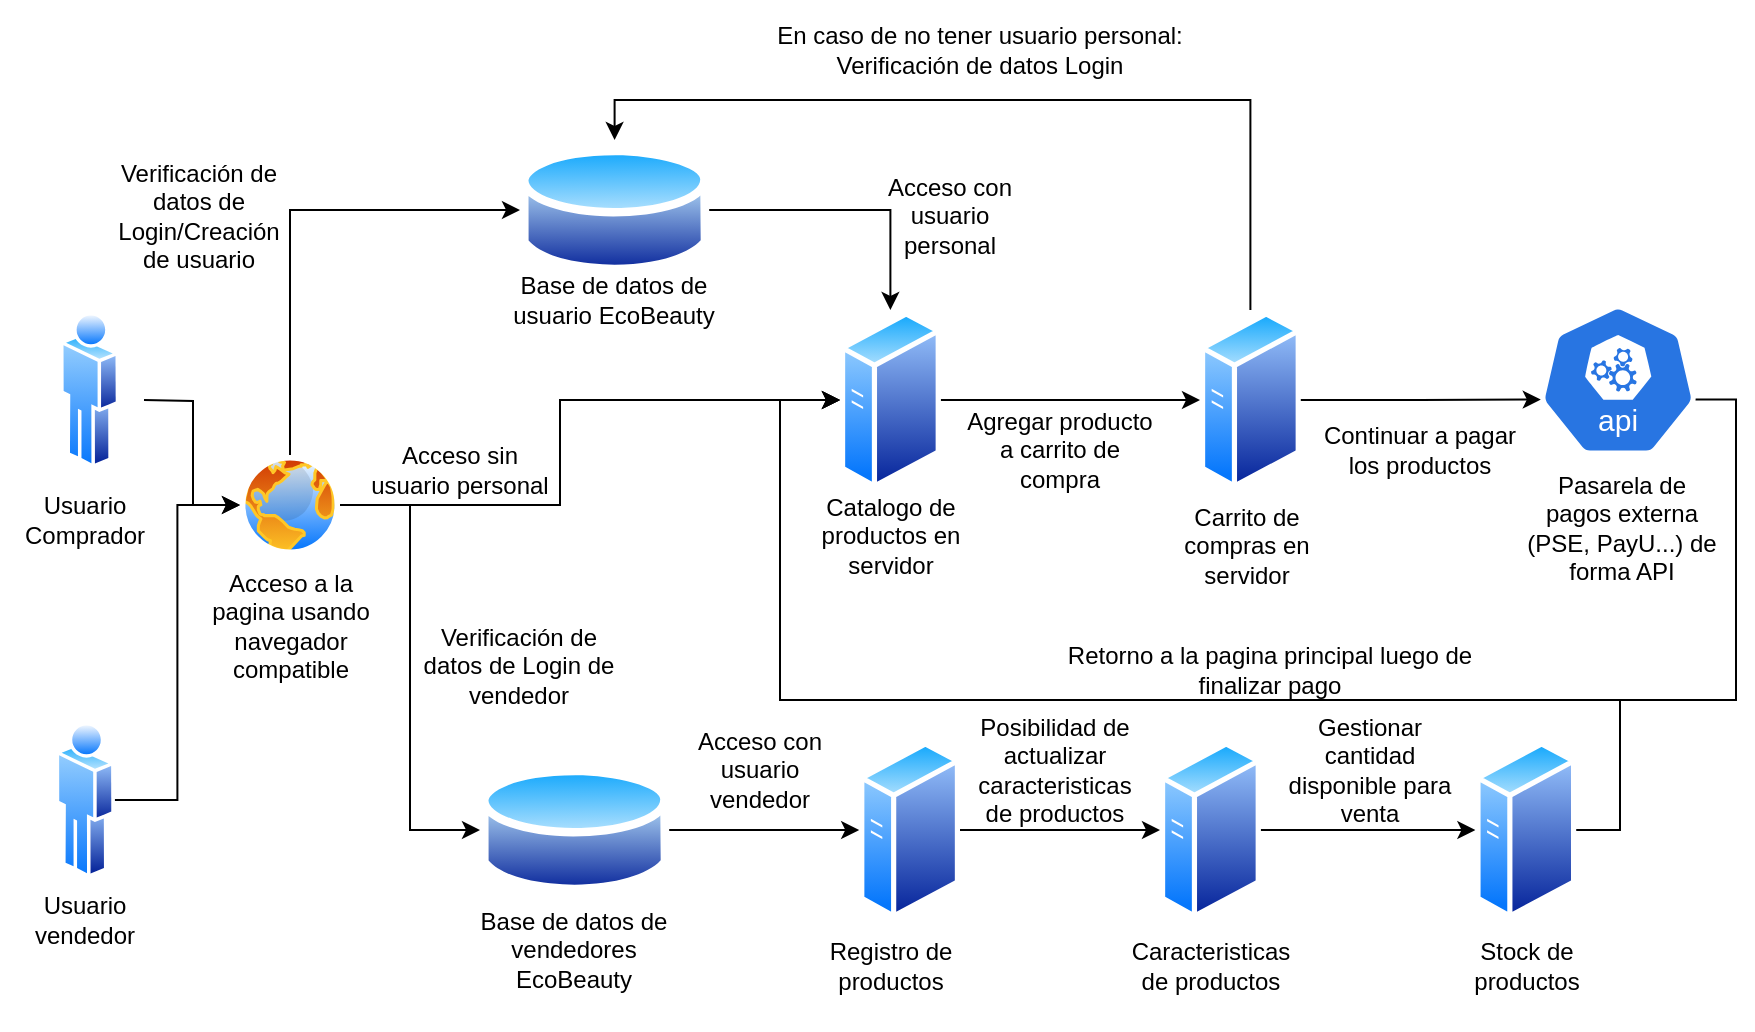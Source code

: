 <mxfile version="24.7.12">
  <diagram name="Página-1" id="nehQRSaaWdTqXfSK2OzD">
    <mxGraphModel dx="989" dy="509" grid="1" gridSize="10" guides="1" tooltips="1" connect="1" arrows="1" fold="1" page="1" pageScale="1" pageWidth="1600" pageHeight="900" math="0" shadow="0">
      <root>
        <mxCell id="0" />
        <mxCell id="1" parent="0" />
        <mxCell id="FzNs44bOUMKgveXjWyH8-17" style="edgeStyle=orthogonalEdgeStyle;rounded=0;orthogonalLoop=1;jettySize=auto;html=1;exitX=1;exitY=0.5;exitDx=0;exitDy=0;entryX=0.5;entryY=0;entryDx=0;entryDy=0;" parent="1" source="FzNs44bOUMKgveXjWyH8-1" target="FzNs44bOUMKgveXjWyH8-4" edge="1">
          <mxGeometry relative="1" as="geometry" />
        </mxCell>
        <mxCell id="FzNs44bOUMKgveXjWyH8-1" value="" style="image;aspect=fixed;perimeter=ellipsePerimeter;html=1;align=center;shadow=0;dashed=0;spacingTop=3;image=img/lib/active_directory/database.svg;" parent="1" vertex="1">
          <mxGeometry x="510" y="190" width="94.6" height="70" as="geometry" />
        </mxCell>
        <mxCell id="FzNs44bOUMKgveXjWyH8-10" style="edgeStyle=orthogonalEdgeStyle;rounded=0;orthogonalLoop=1;jettySize=auto;html=1;entryX=0;entryY=0.5;entryDx=0;entryDy=0;" parent="1" target="FzNs44bOUMKgveXjWyH8-3" edge="1">
          <mxGeometry relative="1" as="geometry">
            <mxPoint x="322" y="320" as="sourcePoint" />
          </mxGeometry>
        </mxCell>
        <mxCell id="FzNs44bOUMKgveXjWyH8-13" style="edgeStyle=orthogonalEdgeStyle;rounded=0;orthogonalLoop=1;jettySize=auto;html=1;exitX=0.5;exitY=0;exitDx=0;exitDy=0;entryX=0;entryY=0.5;entryDx=0;entryDy=0;" parent="1" source="FzNs44bOUMKgveXjWyH8-3" target="FzNs44bOUMKgveXjWyH8-1" edge="1">
          <mxGeometry relative="1" as="geometry" />
        </mxCell>
        <mxCell id="FzNs44bOUMKgveXjWyH8-16" style="edgeStyle=orthogonalEdgeStyle;rounded=0;orthogonalLoop=1;jettySize=auto;html=1;entryX=0;entryY=0.5;entryDx=0;entryDy=0;" parent="1" source="FzNs44bOUMKgveXjWyH8-3" target="FzNs44bOUMKgveXjWyH8-4" edge="1">
          <mxGeometry relative="1" as="geometry">
            <Array as="points">
              <mxPoint x="530" y="373" />
              <mxPoint x="530" y="320" />
            </Array>
          </mxGeometry>
        </mxCell>
        <mxCell id="rhcY5rPuV-et-r248PsS-8" style="edgeStyle=orthogonalEdgeStyle;rounded=0;orthogonalLoop=1;jettySize=auto;html=1;exitX=1;exitY=0.5;exitDx=0;exitDy=0;entryX=0;entryY=0.5;entryDx=0;entryDy=0;" edge="1" parent="1" source="FzNs44bOUMKgveXjWyH8-3" target="rhcY5rPuV-et-r248PsS-7">
          <mxGeometry relative="1" as="geometry" />
        </mxCell>
        <mxCell id="FzNs44bOUMKgveXjWyH8-3" value="" style="image;aspect=fixed;perimeter=ellipsePerimeter;html=1;align=center;shadow=0;dashed=0;spacingTop=3;image=img/lib/active_directory/internet_globe.svg;" parent="1" vertex="1">
          <mxGeometry x="370" y="347.5" width="50" height="50" as="geometry" />
        </mxCell>
        <mxCell id="FzNs44bOUMKgveXjWyH8-26" style="edgeStyle=orthogonalEdgeStyle;rounded=0;orthogonalLoop=1;jettySize=auto;html=1;entryX=0;entryY=0.5;entryDx=0;entryDy=0;" parent="1" source="FzNs44bOUMKgveXjWyH8-4" target="FzNs44bOUMKgveXjWyH8-24" edge="1">
          <mxGeometry relative="1" as="geometry" />
        </mxCell>
        <mxCell id="FzNs44bOUMKgveXjWyH8-4" value="" style="image;aspect=fixed;perimeter=ellipsePerimeter;html=1;align=center;shadow=0;dashed=0;spacingTop=3;image=img/lib/active_directory/generic_server.svg;" parent="1" vertex="1">
          <mxGeometry x="670" y="275" width="50.4" height="90" as="geometry" />
        </mxCell>
        <mxCell id="FzNs44bOUMKgveXjWyH8-5" value="" style="image;aspect=fixed;perimeter=ellipsePerimeter;html=1;align=center;shadow=0;dashed=0;spacingTop=3;image=img/lib/active_directory/user.svg;" parent="1" vertex="1">
          <mxGeometry x="280" y="275" width="29.6" height="80" as="geometry" />
        </mxCell>
        <mxCell id="FzNs44bOUMKgveXjWyH8-7" value="Usuario&lt;br&gt;Comprador" style="text;html=1;align=center;verticalAlign=middle;whiteSpace=wrap;rounded=0;" parent="1" vertex="1">
          <mxGeometry x="250" y="360" width="85.2" height="40" as="geometry" />
        </mxCell>
        <mxCell id="FzNs44bOUMKgveXjWyH8-11" value="Acceso a la pagina usando navegador compatible" style="text;html=1;align=center;verticalAlign=middle;whiteSpace=wrap;rounded=0;" parent="1" vertex="1">
          <mxGeometry x="351.7" y="400" width="86.6" height="65" as="geometry" />
        </mxCell>
        <mxCell id="FzNs44bOUMKgveXjWyH8-14" value="Base de datos de usuario EcoBeauty" style="text;html=1;align=center;verticalAlign=middle;whiteSpace=wrap;rounded=0;" parent="1" vertex="1">
          <mxGeometry x="502.3" y="250" width="110" height="40" as="geometry" />
        </mxCell>
        <mxCell id="FzNs44bOUMKgveXjWyH8-15" value="Verificación de datos de Login/Creación de usuario" style="text;html=1;align=center;verticalAlign=middle;whiteSpace=wrap;rounded=0;" parent="1" vertex="1">
          <mxGeometry x="300" y="195" width="98.6" height="65" as="geometry" />
        </mxCell>
        <mxCell id="FzNs44bOUMKgveXjWyH8-18" value="Acceso con usuario personal" style="text;html=1;align=center;verticalAlign=middle;whiteSpace=wrap;rounded=0;" parent="1" vertex="1">
          <mxGeometry x="680" y="195" width="90" height="65" as="geometry" />
        </mxCell>
        <mxCell id="FzNs44bOUMKgveXjWyH8-19" value="Acceso sin usuario personal" style="text;html=1;align=center;verticalAlign=middle;whiteSpace=wrap;rounded=0;" parent="1" vertex="1">
          <mxGeometry x="430" y="330" width="100" height="50" as="geometry" />
        </mxCell>
        <mxCell id="FzNs44bOUMKgveXjWyH8-20" value="Catalogo de productos en servidor" style="text;html=1;align=center;verticalAlign=middle;whiteSpace=wrap;rounded=0;" parent="1" vertex="1">
          <mxGeometry x="651.9" y="355" width="86.6" height="65" as="geometry" />
        </mxCell>
        <mxCell id="FzNs44bOUMKgveXjWyH8-35" style="edgeStyle=orthogonalEdgeStyle;rounded=0;orthogonalLoop=1;jettySize=auto;html=1;exitX=0.995;exitY=0.63;exitDx=0;exitDy=0;exitPerimeter=0;entryX=0;entryY=0.5;entryDx=0;entryDy=0;" parent="1" source="FzNs44bOUMKgveXjWyH8-23" target="FzNs44bOUMKgveXjWyH8-4" edge="1">
          <mxGeometry relative="1" as="geometry">
            <Array as="points">
              <mxPoint x="1118" y="320" />
              <mxPoint x="1118" y="470" />
              <mxPoint x="640" y="470" />
              <mxPoint x="640" y="320" />
            </Array>
          </mxGeometry>
        </mxCell>
        <mxCell id="FzNs44bOUMKgveXjWyH8-23" value="" style="aspect=fixed;sketch=0;html=1;dashed=0;whitespace=wrap;verticalLabelPosition=bottom;verticalAlign=top;fillColor=#2875E2;strokeColor=#ffffff;points=[[0.005,0.63,0],[0.1,0.2,0],[0.9,0.2,0],[0.5,0,0],[0.995,0.63,0],[0.72,0.99,0],[0.5,1,0],[0.28,0.99,0]];shape=mxgraph.kubernetes.icon2;kubernetesLabel=1;prIcon=api" parent="1" vertex="1">
          <mxGeometry x="1020" y="272.5" width="78.13" height="75" as="geometry" />
        </mxCell>
        <mxCell id="FzNs44bOUMKgveXjWyH8-31" style="edgeStyle=orthogonalEdgeStyle;rounded=0;orthogonalLoop=1;jettySize=auto;html=1;exitX=0.5;exitY=0;exitDx=0;exitDy=0;entryX=0.5;entryY=0;entryDx=0;entryDy=0;" parent="1" source="FzNs44bOUMKgveXjWyH8-24" target="FzNs44bOUMKgveXjWyH8-1" edge="1">
          <mxGeometry relative="1" as="geometry" />
        </mxCell>
        <mxCell id="FzNs44bOUMKgveXjWyH8-24" value="" style="image;aspect=fixed;perimeter=ellipsePerimeter;html=1;align=center;shadow=0;dashed=0;spacingTop=3;image=img/lib/active_directory/generic_server.svg;" parent="1" vertex="1">
          <mxGeometry x="850" y="275" width="50.4" height="90" as="geometry" />
        </mxCell>
        <mxCell id="FzNs44bOUMKgveXjWyH8-25" value="Carrito de compras en servidor" style="text;html=1;align=center;verticalAlign=middle;whiteSpace=wrap;rounded=0;" parent="1" vertex="1">
          <mxGeometry x="830" y="360" width="86.6" height="65" as="geometry" />
        </mxCell>
        <mxCell id="FzNs44bOUMKgveXjWyH8-27" value="Agregar producto a carrito de compra" style="text;html=1;align=center;verticalAlign=middle;whiteSpace=wrap;rounded=0;" parent="1" vertex="1">
          <mxGeometry x="730" y="320" width="100" height="50" as="geometry" />
        </mxCell>
        <mxCell id="FzNs44bOUMKgveXjWyH8-30" style="edgeStyle=orthogonalEdgeStyle;rounded=0;orthogonalLoop=1;jettySize=auto;html=1;exitX=1;exitY=0.5;exitDx=0;exitDy=0;entryX=0.005;entryY=0.63;entryDx=0;entryDy=0;entryPerimeter=0;" parent="1" source="FzNs44bOUMKgveXjWyH8-24" target="FzNs44bOUMKgveXjWyH8-23" edge="1">
          <mxGeometry relative="1" as="geometry" />
        </mxCell>
        <mxCell id="FzNs44bOUMKgveXjWyH8-32" value="En caso de no tener usuario personal: Verificación de datos Login" style="text;html=1;align=center;verticalAlign=middle;whiteSpace=wrap;rounded=0;" parent="1" vertex="1">
          <mxGeometry x="630" y="120" width="220" height="50" as="geometry" />
        </mxCell>
        <mxCell id="FzNs44bOUMKgveXjWyH8-33" value="Continuar a pagar los productos" style="text;html=1;align=center;verticalAlign=middle;whiteSpace=wrap;rounded=0;" parent="1" vertex="1">
          <mxGeometry x="910" y="320" width="100" height="50" as="geometry" />
        </mxCell>
        <mxCell id="FzNs44bOUMKgveXjWyH8-34" value="Pasarela de pagos externa&lt;div&gt;(PSE, PayU...) de forma API&lt;/div&gt;" style="text;html=1;align=center;verticalAlign=middle;whiteSpace=wrap;rounded=0;" parent="1" vertex="1">
          <mxGeometry x="1011.53" y="347.5" width="98.47" height="72.5" as="geometry" />
        </mxCell>
        <mxCell id="FzNs44bOUMKgveXjWyH8-36" value="Retorno a la pagina principal luego de finalizar pago" style="text;html=1;align=center;verticalAlign=middle;whiteSpace=wrap;rounded=0;" parent="1" vertex="1">
          <mxGeometry x="770" y="430" width="230" height="50" as="geometry" />
        </mxCell>
        <mxCell id="rhcY5rPuV-et-r248PsS-3" style="edgeStyle=orthogonalEdgeStyle;rounded=0;orthogonalLoop=1;jettySize=auto;html=1;exitX=1;exitY=0.5;exitDx=0;exitDy=0;entryX=0;entryY=0.5;entryDx=0;entryDy=0;" edge="1" parent="1" source="rhcY5rPuV-et-r248PsS-1" target="FzNs44bOUMKgveXjWyH8-3">
          <mxGeometry relative="1" as="geometry" />
        </mxCell>
        <mxCell id="rhcY5rPuV-et-r248PsS-1" value="" style="image;aspect=fixed;perimeter=ellipsePerimeter;html=1;align=center;shadow=0;dashed=0;spacingTop=3;image=img/lib/active_directory/user.svg;" vertex="1" parent="1">
          <mxGeometry x="277.8" y="480" width="29.6" height="80" as="geometry" />
        </mxCell>
        <mxCell id="rhcY5rPuV-et-r248PsS-2" value="Usuario vendedor" style="text;html=1;align=center;verticalAlign=middle;whiteSpace=wrap;rounded=0;" vertex="1" parent="1">
          <mxGeometry x="250" y="560" width="85.2" height="40" as="geometry" />
        </mxCell>
        <mxCell id="rhcY5rPuV-et-r248PsS-13" style="edgeStyle=orthogonalEdgeStyle;rounded=0;orthogonalLoop=1;jettySize=auto;html=1;exitX=1;exitY=0.5;exitDx=0;exitDy=0;entryX=0;entryY=0.5;entryDx=0;entryDy=0;" edge="1" parent="1" source="rhcY5rPuV-et-r248PsS-5" target="rhcY5rPuV-et-r248PsS-12">
          <mxGeometry relative="1" as="geometry" />
        </mxCell>
        <mxCell id="rhcY5rPuV-et-r248PsS-5" value="" style="image;aspect=fixed;perimeter=ellipsePerimeter;html=1;align=center;shadow=0;dashed=0;spacingTop=3;image=img/lib/active_directory/generic_server.svg;" vertex="1" parent="1">
          <mxGeometry x="679.6" y="490" width="50.4" height="90" as="geometry" />
        </mxCell>
        <mxCell id="rhcY5rPuV-et-r248PsS-10" style="edgeStyle=orthogonalEdgeStyle;rounded=0;orthogonalLoop=1;jettySize=auto;html=1;exitX=1;exitY=0.5;exitDx=0;exitDy=0;entryX=0;entryY=0.5;entryDx=0;entryDy=0;" edge="1" parent="1" source="rhcY5rPuV-et-r248PsS-7" target="rhcY5rPuV-et-r248PsS-5">
          <mxGeometry relative="1" as="geometry" />
        </mxCell>
        <mxCell id="rhcY5rPuV-et-r248PsS-7" value="" style="image;aspect=fixed;perimeter=ellipsePerimeter;html=1;align=center;shadow=0;dashed=0;spacingTop=3;image=img/lib/active_directory/database.svg;" vertex="1" parent="1">
          <mxGeometry x="490" y="500" width="94.6" height="70" as="geometry" />
        </mxCell>
        <mxCell id="rhcY5rPuV-et-r248PsS-9" value="Base de datos de vendedores EcoBeauty" style="text;html=1;align=center;verticalAlign=middle;whiteSpace=wrap;rounded=0;" vertex="1" parent="1">
          <mxGeometry x="482.3" y="570" width="110" height="50" as="geometry" />
        </mxCell>
        <mxCell id="rhcY5rPuV-et-r248PsS-11" value="Registro de productos" style="text;html=1;align=center;verticalAlign=middle;whiteSpace=wrap;rounded=0;" vertex="1" parent="1">
          <mxGeometry x="651.9" y="570" width="86.6" height="65" as="geometry" />
        </mxCell>
        <mxCell id="rhcY5rPuV-et-r248PsS-16" style="edgeStyle=orthogonalEdgeStyle;rounded=0;orthogonalLoop=1;jettySize=auto;html=1;exitX=1;exitY=0.5;exitDx=0;exitDy=0;entryX=0;entryY=0.5;entryDx=0;entryDy=0;" edge="1" parent="1" source="rhcY5rPuV-et-r248PsS-12" target="rhcY5rPuV-et-r248PsS-15">
          <mxGeometry relative="1" as="geometry" />
        </mxCell>
        <mxCell id="rhcY5rPuV-et-r248PsS-12" value="" style="image;aspect=fixed;perimeter=ellipsePerimeter;html=1;align=center;shadow=0;dashed=0;spacingTop=3;image=img/lib/active_directory/generic_server.svg;" vertex="1" parent="1">
          <mxGeometry x="830" y="490" width="50.4" height="90" as="geometry" />
        </mxCell>
        <mxCell id="rhcY5rPuV-et-r248PsS-14" value="Caracteristicas de productos" style="text;html=1;align=center;verticalAlign=middle;whiteSpace=wrap;rounded=0;" vertex="1" parent="1">
          <mxGeometry x="811.9" y="570" width="86.6" height="65" as="geometry" />
        </mxCell>
        <mxCell id="rhcY5rPuV-et-r248PsS-18" style="edgeStyle=orthogonalEdgeStyle;rounded=0;orthogonalLoop=1;jettySize=auto;html=1;exitX=1;exitY=0.5;exitDx=0;exitDy=0;entryX=0;entryY=0.5;entryDx=0;entryDy=0;" edge="1" parent="1" source="rhcY5rPuV-et-r248PsS-15" target="FzNs44bOUMKgveXjWyH8-4">
          <mxGeometry relative="1" as="geometry">
            <Array as="points">
              <mxPoint x="1060" y="535" />
              <mxPoint x="1060" y="470" />
              <mxPoint x="640" y="470" />
              <mxPoint x="640" y="320" />
            </Array>
          </mxGeometry>
        </mxCell>
        <mxCell id="rhcY5rPuV-et-r248PsS-15" value="" style="image;aspect=fixed;perimeter=ellipsePerimeter;html=1;align=center;shadow=0;dashed=0;spacingTop=3;image=img/lib/active_directory/generic_server.svg;" vertex="1" parent="1">
          <mxGeometry x="987.7" y="490" width="50.4" height="90" as="geometry" />
        </mxCell>
        <mxCell id="rhcY5rPuV-et-r248PsS-17" value="Stock de productos" style="text;html=1;align=center;verticalAlign=middle;whiteSpace=wrap;rounded=0;" vertex="1" parent="1">
          <mxGeometry x="969.6" y="570" width="86.6" height="65" as="geometry" />
        </mxCell>
        <mxCell id="rhcY5rPuV-et-r248PsS-19" value="Acceso con usuario vendedor" style="text;html=1;align=center;verticalAlign=middle;whiteSpace=wrap;rounded=0;" vertex="1" parent="1">
          <mxGeometry x="584.6" y="472.5" width="90" height="65" as="geometry" />
        </mxCell>
        <mxCell id="rhcY5rPuV-et-r248PsS-20" value="Verificación de datos de Login de vendedor" style="text;html=1;align=center;verticalAlign=middle;whiteSpace=wrap;rounded=0;" vertex="1" parent="1">
          <mxGeometry x="460" y="420" width="98.6" height="65" as="geometry" />
        </mxCell>
        <mxCell id="rhcY5rPuV-et-r248PsS-21" value="Posibilidad de actualizar caracteristicas de productos" style="text;html=1;align=center;verticalAlign=middle;whiteSpace=wrap;rounded=0;" vertex="1" parent="1">
          <mxGeometry x="730" y="480" width="95" height="50" as="geometry" />
        </mxCell>
        <mxCell id="rhcY5rPuV-et-r248PsS-22" value="Gestionar cantidad disponible para venta" style="text;html=1;align=center;verticalAlign=middle;whiteSpace=wrap;rounded=0;" vertex="1" parent="1">
          <mxGeometry x="890" y="480" width="90" height="50" as="geometry" />
        </mxCell>
      </root>
    </mxGraphModel>
  </diagram>
</mxfile>
